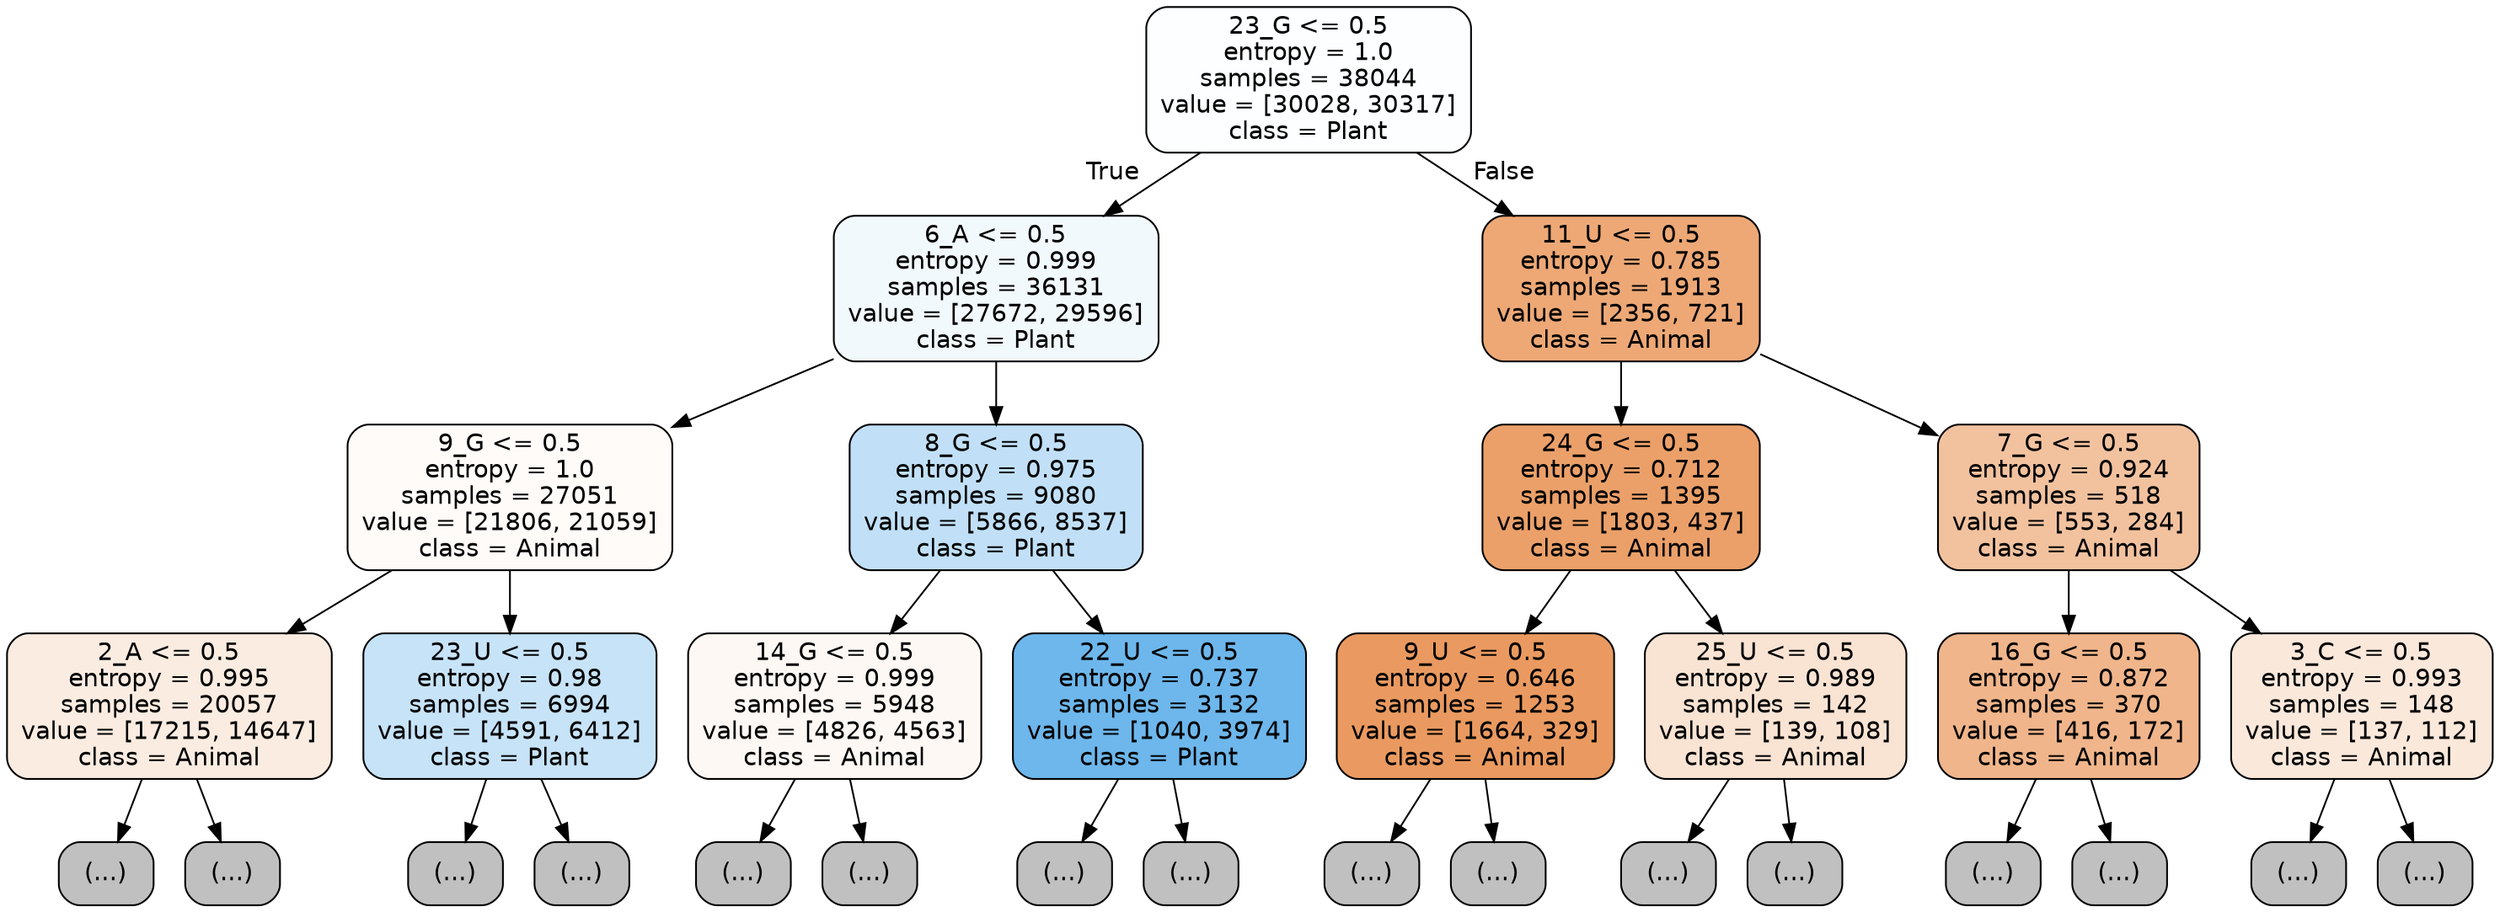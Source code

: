 digraph Tree {
node [shape=box, style="filled, rounded", color="black", fontname="helvetica"] ;
edge [fontname="helvetica"] ;
0 [label="23_G <= 0.5\nentropy = 1.0\nsamples = 38044\nvalue = [30028, 30317]\nclass = Plant", fillcolor="#fdfeff"] ;
1 [label="6_A <= 0.5\nentropy = 0.999\nsamples = 36131\nvalue = [27672, 29596]\nclass = Plant", fillcolor="#f2f9fd"] ;
0 -> 1 [labeldistance=2.5, labelangle=45, headlabel="True"] ;
2 [label="9_G <= 0.5\nentropy = 1.0\nsamples = 27051\nvalue = [21806, 21059]\nclass = Animal", fillcolor="#fefbf8"] ;
1 -> 2 ;
3 [label="2_A <= 0.5\nentropy = 0.995\nsamples = 20057\nvalue = [17215, 14647]\nclass = Animal", fillcolor="#fbece1"] ;
2 -> 3 ;
4 [label="(...)", fillcolor="#C0C0C0"] ;
3 -> 4 ;
6899 [label="(...)", fillcolor="#C0C0C0"] ;
3 -> 6899 ;
9124 [label="23_U <= 0.5\nentropy = 0.98\nsamples = 6994\nvalue = [4591, 6412]\nclass = Plant", fillcolor="#c7e3f8"] ;
2 -> 9124 ;
9125 [label="(...)", fillcolor="#C0C0C0"] ;
9124 -> 9125 ;
12108 [label="(...)", fillcolor="#C0C0C0"] ;
9124 -> 12108 ;
12237 [label="8_G <= 0.5\nentropy = 0.975\nsamples = 9080\nvalue = [5866, 8537]\nclass = Plant", fillcolor="#c1e0f7"] ;
1 -> 12237 ;
12238 [label="14_G <= 0.5\nentropy = 0.999\nsamples = 5948\nvalue = [4826, 4563]\nclass = Animal", fillcolor="#fef8f4"] ;
12237 -> 12238 ;
12239 [label="(...)", fillcolor="#C0C0C0"] ;
12238 -> 12239 ;
14242 [label="(...)", fillcolor="#C0C0C0"] ;
12238 -> 14242 ;
14947 [label="22_U <= 0.5\nentropy = 0.737\nsamples = 3132\nvalue = [1040, 3974]\nclass = Plant", fillcolor="#6db7ec"] ;
12237 -> 14947 ;
14948 [label="(...)", fillcolor="#C0C0C0"] ;
14947 -> 14948 ;
15825 [label="(...)", fillcolor="#C0C0C0"] ;
14947 -> 15825 ;
15934 [label="11_U <= 0.5\nentropy = 0.785\nsamples = 1913\nvalue = [2356, 721]\nclass = Animal", fillcolor="#eda876"] ;
0 -> 15934 [labeldistance=2.5, labelangle=-45, headlabel="False"] ;
15935 [label="24_G <= 0.5\nentropy = 0.712\nsamples = 1395\nvalue = [1803, 437]\nclass = Animal", fillcolor="#eba069"] ;
15934 -> 15935 ;
15936 [label="9_U <= 0.5\nentropy = 0.646\nsamples = 1253\nvalue = [1664, 329]\nclass = Animal", fillcolor="#ea9a60"] ;
15935 -> 15936 ;
15937 [label="(...)", fillcolor="#C0C0C0"] ;
15936 -> 15937 ;
16252 [label="(...)", fillcolor="#C0C0C0"] ;
15936 -> 16252 ;
16369 [label="25_U <= 0.5\nentropy = 0.989\nsamples = 142\nvalue = [139, 108]\nclass = Animal", fillcolor="#f9e3d3"] ;
15935 -> 16369 ;
16370 [label="(...)", fillcolor="#C0C0C0"] ;
16369 -> 16370 ;
16457 [label="(...)", fillcolor="#C0C0C0"] ;
16369 -> 16457 ;
16466 [label="7_G <= 0.5\nentropy = 0.924\nsamples = 518\nvalue = [553, 284]\nclass = Animal", fillcolor="#f2c29f"] ;
15934 -> 16466 ;
16467 [label="16_G <= 0.5\nentropy = 0.872\nsamples = 370\nvalue = [416, 172]\nclass = Animal", fillcolor="#f0b58b"] ;
16466 -> 16467 ;
16468 [label="(...)", fillcolor="#C0C0C0"] ;
16467 -> 16468 ;
16619 [label="(...)", fillcolor="#C0C0C0"] ;
16467 -> 16619 ;
16658 [label="3_C <= 0.5\nentropy = 0.993\nsamples = 148\nvalue = [137, 112]\nclass = Animal", fillcolor="#fae8db"] ;
16466 -> 16658 ;
16659 [label="(...)", fillcolor="#C0C0C0"] ;
16658 -> 16659 ;
16716 [label="(...)", fillcolor="#C0C0C0"] ;
16658 -> 16716 ;
}